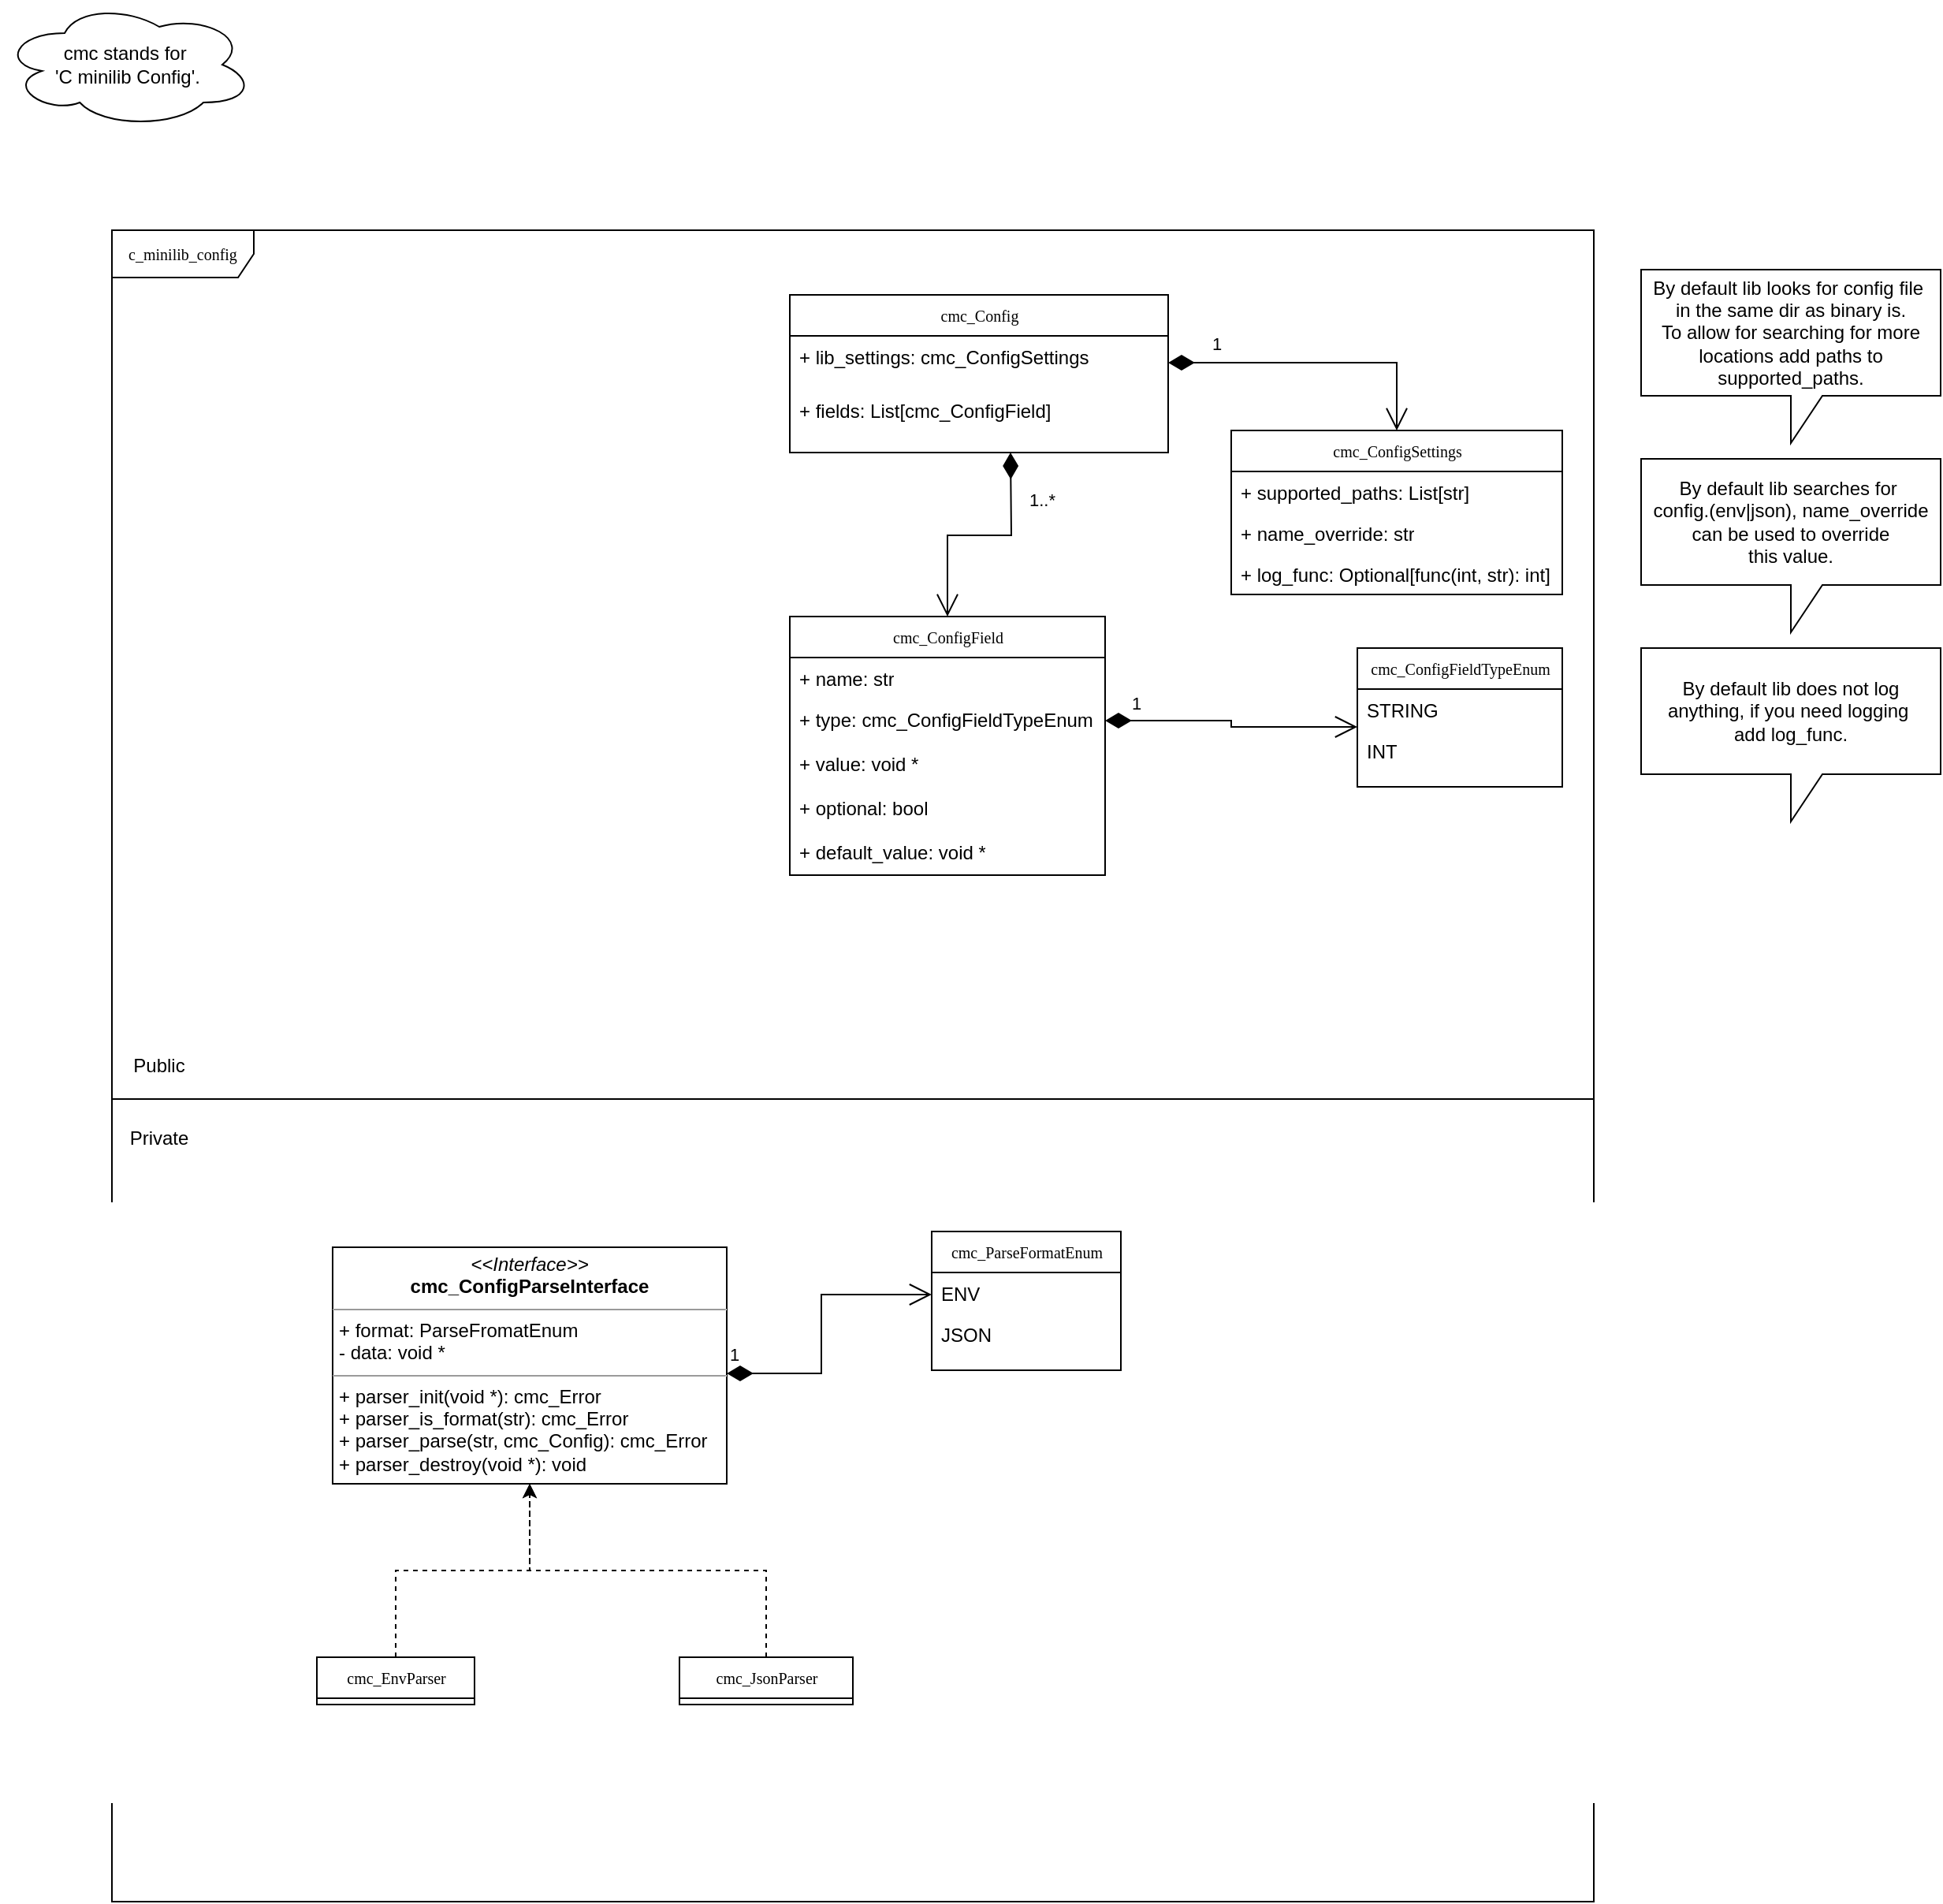 <mxfile version="26.2.9" pages="2">
  <diagram name="Data structures" id="c4acf3e9-155e-7222-9cf6-157b1a14988f">
    <mxGraphModel dx="3845" dy="2696" grid="1" gridSize="10" guides="1" tooltips="1" connect="1" arrows="1" fold="1" page="1" pageScale="1" pageWidth="850" pageHeight="1100" background="none" math="0" shadow="0">
      <root>
        <mxCell id="0" />
        <mxCell id="1" parent="0" />
        <mxCell id="17acba5748e5396b-20" value="cmc_ConfigSettings" style="swimlane;html=1;fontStyle=0;childLayout=stackLayout;horizontal=1;startSize=26;fillColor=none;horizontalStack=0;resizeParent=1;resizeLast=0;collapsible=1;marginBottom=0;swimlaneFillColor=#ffffff;rounded=0;shadow=0;comic=0;labelBackgroundColor=none;strokeWidth=1;fontFamily=Verdana;fontSize=10;align=center;" parent="1" vertex="1">
          <mxGeometry x="730" y="182" width="210" height="104" as="geometry">
            <mxRectangle x="350" y="42" width="80" height="30" as="alternateBounds" />
          </mxGeometry>
        </mxCell>
        <mxCell id="17acba5748e5396b-21" value="+ supported_paths: List[str]" style="text;html=1;strokeColor=none;fillColor=none;align=left;verticalAlign=top;spacingLeft=4;spacingRight=4;whiteSpace=wrap;overflow=hidden;rotatable=0;points=[[0,0.5],[1,0.5]];portConstraint=eastwest;" parent="17acba5748e5396b-20" vertex="1">
          <mxGeometry y="26" width="210" height="26" as="geometry" />
        </mxCell>
        <mxCell id="17acba5748e5396b-24" value="+ name_override: str" style="text;html=1;strokeColor=none;fillColor=none;align=left;verticalAlign=top;spacingLeft=4;spacingRight=4;whiteSpace=wrap;overflow=hidden;rotatable=0;points=[[0,0.5],[1,0.5]];portConstraint=eastwest;" parent="17acba5748e5396b-20" vertex="1">
          <mxGeometry y="52" width="210" height="26" as="geometry" />
        </mxCell>
        <mxCell id="7bNe5wSm_ZK88d3_lxAd-1" value="+ log_func: Optional[func(int, str): int]" style="text;html=1;strokeColor=none;fillColor=none;align=left;verticalAlign=top;spacingLeft=4;spacingRight=4;whiteSpace=wrap;overflow=hidden;rotatable=0;points=[[0,0.5],[1,0.5]];portConstraint=eastwest;" parent="17acba5748e5396b-20" vertex="1">
          <mxGeometry y="78" width="210" height="26" as="geometry" />
        </mxCell>
        <mxCell id="fTavBBmCNY1JCzPe186X-1" value="cmc_Config" style="swimlane;html=1;fontStyle=0;childLayout=stackLayout;horizontal=1;startSize=26;fillColor=none;horizontalStack=0;resizeParent=1;resizeLast=0;collapsible=1;marginBottom=0;swimlaneFillColor=#ffffff;rounded=0;shadow=0;comic=0;labelBackgroundColor=none;strokeWidth=1;fontFamily=Verdana;fontSize=10;align=center;" parent="1" vertex="1">
          <mxGeometry x="450" y="96" width="240" height="100" as="geometry" />
        </mxCell>
        <mxCell id="fTavBBmCNY1JCzPe186X-3" value="+ lib_settings: cmc_ConfigSettings" style="text;html=1;strokeColor=none;fillColor=none;align=left;verticalAlign=top;spacingLeft=4;spacingRight=4;whiteSpace=wrap;overflow=hidden;rotatable=0;points=[[0,0.5],[1,0.5]];portConstraint=eastwest;" parent="fTavBBmCNY1JCzPe186X-1" vertex="1">
          <mxGeometry y="26" width="240" height="34" as="geometry" />
        </mxCell>
        <mxCell id="fTavBBmCNY1JCzPe186X-2" value="+ fields: List[cmc_ConfigField]" style="text;html=1;strokeColor=none;fillColor=none;align=left;verticalAlign=top;spacingLeft=4;spacingRight=4;whiteSpace=wrap;overflow=hidden;rotatable=0;points=[[0,0.5],[1,0.5]];portConstraint=eastwest;" parent="fTavBBmCNY1JCzPe186X-1" vertex="1">
          <mxGeometry y="60" width="240" height="26" as="geometry" />
        </mxCell>
        <mxCell id="fTavBBmCNY1JCzPe186X-5" value="cmc_ConfigField" style="swimlane;html=1;fontStyle=0;childLayout=stackLayout;horizontal=1;startSize=26;fillColor=none;horizontalStack=0;resizeParent=1;resizeLast=0;collapsible=1;marginBottom=0;swimlaneFillColor=#ffffff;rounded=0;shadow=0;comic=0;labelBackgroundColor=none;strokeWidth=1;fontFamily=Verdana;fontSize=10;align=center;" parent="1" vertex="1">
          <mxGeometry x="450" y="300" width="200" height="164" as="geometry" />
        </mxCell>
        <mxCell id="fTavBBmCNY1JCzPe186X-6" value="+ name: str" style="text;html=1;strokeColor=none;fillColor=none;align=left;verticalAlign=top;spacingLeft=4;spacingRight=4;whiteSpace=wrap;overflow=hidden;rotatable=0;points=[[0,0.5],[1,0.5]];portConstraint=eastwest;" parent="fTavBBmCNY1JCzPe186X-5" vertex="1">
          <mxGeometry y="26" width="200" height="26" as="geometry" />
        </mxCell>
        <mxCell id="fTavBBmCNY1JCzPe186X-7" value="+ type: cmc_ConfigFieldTypeEnum" style="text;html=1;strokeColor=none;fillColor=none;align=left;verticalAlign=top;spacingLeft=4;spacingRight=4;whiteSpace=wrap;overflow=hidden;rotatable=0;points=[[0,0.5],[1,0.5]];portConstraint=eastwest;" parent="fTavBBmCNY1JCzPe186X-5" vertex="1">
          <mxGeometry y="52" width="200" height="28" as="geometry" />
        </mxCell>
        <mxCell id="fTavBBmCNY1JCzPe186X-14" value="+ value: void *" style="text;html=1;strokeColor=none;fillColor=none;align=left;verticalAlign=top;spacingLeft=4;spacingRight=4;whiteSpace=wrap;overflow=hidden;rotatable=0;points=[[0,0.5],[1,0.5]];portConstraint=eastwest;" parent="fTavBBmCNY1JCzPe186X-5" vertex="1">
          <mxGeometry y="80" width="200" height="28" as="geometry" />
        </mxCell>
        <mxCell id="lc1ZYweIaqk8mt9GpcHj-3" value="+ optional: bool" style="text;html=1;strokeColor=none;fillColor=none;align=left;verticalAlign=top;spacingLeft=4;spacingRight=4;whiteSpace=wrap;overflow=hidden;rotatable=0;points=[[0,0.5],[1,0.5]];portConstraint=eastwest;" parent="fTavBBmCNY1JCzPe186X-5" vertex="1">
          <mxGeometry y="108" width="200" height="28" as="geometry" />
        </mxCell>
        <mxCell id="lc1ZYweIaqk8mt9GpcHj-2" value="+ default_value: void *" style="text;html=1;strokeColor=none;fillColor=none;align=left;verticalAlign=top;spacingLeft=4;spacingRight=4;whiteSpace=wrap;overflow=hidden;rotatable=0;points=[[0,0.5],[1,0.5]];portConstraint=eastwest;" parent="fTavBBmCNY1JCzPe186X-5" vertex="1">
          <mxGeometry y="136" width="200" height="28" as="geometry" />
        </mxCell>
        <mxCell id="fTavBBmCNY1JCzPe186X-10" value="cmc_ConfigFieldTypeEnum" style="swimlane;html=1;fontStyle=0;childLayout=stackLayout;horizontal=1;startSize=26;fillColor=none;horizontalStack=0;resizeParent=1;resizeLast=0;collapsible=1;marginBottom=0;swimlaneFillColor=#ffffff;rounded=0;shadow=0;comic=0;labelBackgroundColor=none;strokeWidth=1;fontFamily=Verdana;fontSize=10;align=center;" parent="1" vertex="1">
          <mxGeometry x="810" y="320" width="130" height="88" as="geometry" />
        </mxCell>
        <mxCell id="fTavBBmCNY1JCzPe186X-11" value="STRING" style="text;html=1;strokeColor=none;fillColor=none;align=left;verticalAlign=top;spacingLeft=4;spacingRight=4;whiteSpace=wrap;overflow=hidden;rotatable=0;points=[[0,0.5],[1,0.5]];portConstraint=eastwest;" parent="fTavBBmCNY1JCzPe186X-10" vertex="1">
          <mxGeometry y="26" width="130" height="26" as="geometry" />
        </mxCell>
        <mxCell id="fTavBBmCNY1JCzPe186X-12" value="INT" style="text;html=1;strokeColor=none;fillColor=none;align=left;verticalAlign=top;spacingLeft=4;spacingRight=4;whiteSpace=wrap;overflow=hidden;rotatable=0;points=[[0,0.5],[1,0.5]];portConstraint=eastwest;" parent="fTavBBmCNY1JCzPe186X-10" vertex="1">
          <mxGeometry y="52" width="130" height="26" as="geometry" />
        </mxCell>
        <mxCell id="fTavBBmCNY1JCzPe186X-25" value="1" style="endArrow=open;html=1;endSize=12;startArrow=diamondThin;startSize=14;startFill=1;edgeStyle=orthogonalEdgeStyle;align=left;verticalAlign=bottom;rounded=0;entryX=0;entryY=0.923;entryDx=0;entryDy=0;entryPerimeter=0;exitX=1;exitY=0.5;exitDx=0;exitDy=0;" parent="1" source="fTavBBmCNY1JCzPe186X-7" target="fTavBBmCNY1JCzPe186X-11" edge="1">
          <mxGeometry x="-0.818" y="2" relative="1" as="geometry">
            <mxPoint x="650" y="348" as="sourcePoint" />
            <mxPoint x="760" y="348" as="targetPoint" />
            <mxPoint as="offset" />
          </mxGeometry>
        </mxCell>
        <mxCell id="fTavBBmCNY1JCzPe186X-26" value="1..*" style="endArrow=open;html=1;endSize=12;startArrow=diamondThin;startSize=14;startFill=1;edgeStyle=orthogonalEdgeStyle;align=left;verticalAlign=bottom;rounded=0;entryX=0.5;entryY=0;entryDx=0;entryDy=0;" parent="1" target="fTavBBmCNY1JCzPe186X-5" edge="1">
          <mxGeometry x="-0.455" y="10" relative="1" as="geometry">
            <mxPoint x="590" y="196" as="sourcePoint" />
            <mxPoint x="730" y="186" as="targetPoint" />
            <mxPoint as="offset" />
          </mxGeometry>
        </mxCell>
        <mxCell id="fTavBBmCNY1JCzPe186X-27" value="1" style="endArrow=open;html=1;endSize=12;startArrow=diamondThin;startSize=14;startFill=1;edgeStyle=orthogonalEdgeStyle;align=left;verticalAlign=bottom;rounded=0;entryX=0.5;entryY=0;entryDx=0;entryDy=0;" parent="1" source="fTavBBmCNY1JCzPe186X-3" target="17acba5748e5396b-20" edge="1">
          <mxGeometry x="-0.728" y="3" relative="1" as="geometry">
            <mxPoint x="660" y="126" as="sourcePoint" />
            <mxPoint x="820" y="126" as="targetPoint" />
            <mxPoint as="offset" />
          </mxGeometry>
        </mxCell>
        <mxCell id="fTavBBmCNY1JCzPe186X-44" value="Public" style="text;html=1;align=center;verticalAlign=middle;whiteSpace=wrap;rounded=0;" parent="1" vertex="1">
          <mxGeometry x="20" y="570" width="60" height="30" as="geometry" />
        </mxCell>
        <mxCell id="fTavBBmCNY1JCzPe186X-45" value="Private" style="text;html=1;align=center;verticalAlign=middle;whiteSpace=wrap;rounded=0;" parent="1" vertex="1">
          <mxGeometry x="20" y="616" width="60" height="30" as="geometry" />
        </mxCell>
        <mxCell id="fTavBBmCNY1JCzPe186X-46" value="cmc_ParseFormatEnum" style="swimlane;html=1;fontStyle=0;childLayout=stackLayout;horizontal=1;startSize=26;fillColor=none;horizontalStack=0;resizeParent=1;resizeLast=0;collapsible=1;marginBottom=0;swimlaneFillColor=#ffffff;rounded=0;shadow=0;comic=0;labelBackgroundColor=none;strokeWidth=1;fontFamily=Verdana;fontSize=10;align=center;" parent="1" vertex="1">
          <mxGeometry x="540" y="690" width="120" height="88" as="geometry" />
        </mxCell>
        <mxCell id="fTavBBmCNY1JCzPe186X-47" value="ENV" style="text;html=1;strokeColor=none;fillColor=none;align=left;verticalAlign=top;spacingLeft=4;spacingRight=4;whiteSpace=wrap;overflow=hidden;rotatable=0;points=[[0,0.5],[1,0.5]];portConstraint=eastwest;" parent="fTavBBmCNY1JCzPe186X-46" vertex="1">
          <mxGeometry y="26" width="120" height="26" as="geometry" />
        </mxCell>
        <mxCell id="fTavBBmCNY1JCzPe186X-48" value="JSON" style="text;html=1;strokeColor=none;fillColor=none;align=left;verticalAlign=top;spacingLeft=4;spacingRight=4;whiteSpace=wrap;overflow=hidden;rotatable=0;points=[[0,0.5],[1,0.5]];portConstraint=eastwest;" parent="fTavBBmCNY1JCzPe186X-46" vertex="1">
          <mxGeometry y="52" width="120" height="26" as="geometry" />
        </mxCell>
        <mxCell id="fTavBBmCNY1JCzPe186X-52" value="&lt;p style=&quot;margin:0px;margin-top:4px;text-align:center;&quot;&gt;&lt;i&gt;&amp;lt;&amp;lt;Interface&amp;gt;&amp;gt;&lt;/i&gt;&lt;br&gt;&lt;b&gt;cmc_ConfigParseInterface&lt;/b&gt;&lt;/p&gt;&lt;hr size=&quot;1&quot;&gt;&lt;p style=&quot;margin:0px;margin-left:4px;&quot;&gt;+ format: ParseFromatEnum&lt;br&gt;&lt;/p&gt;&lt;p style=&quot;margin:0px;margin-left:4px;&quot;&gt;- data: void *&lt;/p&gt;&lt;hr size=&quot;1&quot;&gt;&lt;p style=&quot;margin:0px;margin-left:4px;&quot;&gt;+ parser_init(void *): cmc_Error&lt;br&gt;+ parser_is_format(str): cmc_Error&lt;/p&gt;&lt;p style=&quot;margin:0px;margin-left:4px;&quot;&gt;+ parser_parse(str, cmc_Config): cmc_Error&lt;br&gt;+ parser_destroy(void *): void&lt;/p&gt;" style="verticalAlign=top;align=left;overflow=fill;fontSize=12;fontFamily=Helvetica;html=1;rounded=0;shadow=0;comic=0;labelBackgroundColor=none;strokeWidth=1" parent="1" vertex="1">
          <mxGeometry x="160" y="700" width="250" height="150" as="geometry" />
        </mxCell>
        <mxCell id="fTavBBmCNY1JCzPe186X-64" value="" style="edgeStyle=orthogonalEdgeStyle;rounded=0;orthogonalLoop=1;jettySize=auto;html=1;dashed=1;" parent="1" source="fTavBBmCNY1JCzPe186X-54" target="fTavBBmCNY1JCzPe186X-52" edge="1">
          <mxGeometry relative="1" as="geometry" />
        </mxCell>
        <mxCell id="fTavBBmCNY1JCzPe186X-54" value="cmc_EnvParser" style="swimlane;html=1;fontStyle=0;childLayout=stackLayout;horizontal=1;startSize=26;fillColor=none;horizontalStack=0;resizeParent=1;resizeLast=0;collapsible=1;marginBottom=0;swimlaneFillColor=#ffffff;rounded=0;shadow=0;comic=0;labelBackgroundColor=none;strokeWidth=1;fontFamily=Verdana;fontSize=10;align=center;" parent="1" vertex="1" collapsed="1">
          <mxGeometry x="150" y="960" width="100" height="30" as="geometry">
            <mxRectangle x="60" y="770" width="160" height="70" as="alternateBounds" />
          </mxGeometry>
        </mxCell>
        <mxCell id="fTavBBmCNY1JCzPe186X-66" value="" style="edgeStyle=orthogonalEdgeStyle;rounded=0;orthogonalLoop=1;jettySize=auto;html=1;entryX=0.5;entryY=1;entryDx=0;entryDy=0;dashed=1;" parent="1" source="fTavBBmCNY1JCzPe186X-62" target="fTavBBmCNY1JCzPe186X-52" edge="1">
          <mxGeometry relative="1" as="geometry">
            <mxPoint x="460" y="845" as="targetPoint" />
          </mxGeometry>
        </mxCell>
        <mxCell id="fTavBBmCNY1JCzPe186X-62" value="cmc_JsonParser" style="swimlane;html=1;fontStyle=0;childLayout=stackLayout;horizontal=1;startSize=26;fillColor=none;horizontalStack=0;resizeParent=1;resizeLast=0;collapsible=1;marginBottom=0;swimlaneFillColor=#ffffff;rounded=0;shadow=0;comic=0;labelBackgroundColor=none;strokeWidth=1;fontFamily=Verdana;fontSize=10;align=center;" parent="1" vertex="1" collapsed="1">
          <mxGeometry x="380" y="960" width="110" height="30" as="geometry">
            <mxRectangle x="290" y="770" width="160" height="70" as="alternateBounds" />
          </mxGeometry>
        </mxCell>
        <mxCell id="fTavBBmCNY1JCzPe186X-67" value="1" style="endArrow=open;html=1;endSize=12;startArrow=diamondThin;startSize=14;startFill=1;edgeStyle=orthogonalEdgeStyle;align=left;verticalAlign=bottom;rounded=0;" parent="1" edge="1">
          <mxGeometry x="-1" y="3" relative="1" as="geometry">
            <mxPoint x="410" y="780" as="sourcePoint" />
            <mxPoint x="540" y="730" as="targetPoint" />
            <Array as="points">
              <mxPoint x="470" y="780" />
              <mxPoint x="470" y="730" />
            </Array>
          </mxGeometry>
        </mxCell>
        <mxCell id="fTavBBmCNY1JCzPe186X-71" value="cmc stands for&amp;nbsp;&lt;div&gt;&#39;C minilib Config&#39;.&lt;/div&gt;" style="ellipse;shape=cloud;whiteSpace=wrap;html=1;" parent="1" vertex="1">
          <mxGeometry x="-50" y="-90" width="160" height="80" as="geometry" />
        </mxCell>
        <mxCell id="JeHgaarmfqv1zzxnwQzg-4" value="By default lib searches for&amp;nbsp;&lt;br&gt;config.(env|json), name_override can be used to override&lt;div&gt;this value.&lt;/div&gt;" style="shape=callout;whiteSpace=wrap;html=1;perimeter=calloutPerimeter;" parent="1" vertex="1">
          <mxGeometry x="990" y="200" width="190" height="110" as="geometry" />
        </mxCell>
        <mxCell id="JeHgaarmfqv1zzxnwQzg-6" value="By default lib looks for config file&amp;nbsp;&lt;div&gt;in the same dir as binary is.&lt;/div&gt;&lt;div&gt;To allow for searching for more locations add paths to supported_paths.&lt;/div&gt;" style="shape=callout;whiteSpace=wrap;html=1;perimeter=calloutPerimeter;" parent="1" vertex="1">
          <mxGeometry x="990" y="80" width="190" height="110" as="geometry" />
        </mxCell>
        <mxCell id="fTavBBmCNY1JCzPe186X-43" value="" style="endArrow=none;html=1;rounded=0;" parent="1" edge="1">
          <mxGeometry width="50" height="50" relative="1" as="geometry">
            <mxPoint x="20" y="606" as="sourcePoint" />
            <mxPoint x="960" y="606" as="targetPoint" />
          </mxGeometry>
        </mxCell>
        <mxCell id="7bNe5wSm_ZK88d3_lxAd-2" value="By default lib does not log anything, if you need logging&amp;nbsp;&lt;br&gt;&lt;div&gt;add log_func.&lt;/div&gt;" style="shape=callout;whiteSpace=wrap;html=1;perimeter=calloutPerimeter;" parent="1" vertex="1">
          <mxGeometry x="990" y="320" width="190" height="110" as="geometry" />
        </mxCell>
        <mxCell id="BcuSxMNXjEnMker8WTlD-1" value="c_minilib_config" style="shape=umlFrame;whiteSpace=wrap;html=1;rounded=0;shadow=0;comic=0;labelBackgroundColor=none;strokeWidth=1;fontFamily=Verdana;fontSize=10;align=center;width=90;height=30;movable=1;resizable=1;rotatable=1;deletable=1;editable=1;locked=0;connectable=1;" parent="1" vertex="1">
          <mxGeometry x="20" y="55" width="940" height="1060" as="geometry" />
        </mxCell>
      </root>
    </mxGraphModel>
  </diagram>
  <diagram id="eSAZJckSD9APAwyUzNQQ" name="Flow">
    <mxGraphModel dx="866" dy="1121" grid="1" gridSize="10" guides="1" tooltips="1" connect="1" arrows="1" fold="1" page="1" pageScale="1" pageWidth="850" pageHeight="1100" math="0" shadow="0">
      <root>
        <mxCell id="0" />
        <mxCell id="1" parent="0" />
        <mxCell id="dh92VzLmvfLHDKW4ut8s-1" value="Thread 1" style="swimlane;whiteSpace=wrap" vertex="1" parent="1">
          <mxGeometry x="164.5" y="128" width="280" height="570" as="geometry" />
        </mxCell>
        <mxCell id="dh92VzLmvfLHDKW4ut8s-2" value="" style="ellipse;shape=startState;fillColor=#000000;strokeColor=#ff0000;" vertex="1" parent="dh92VzLmvfLHDKW4ut8s-1">
          <mxGeometry x="100" y="40" width="30" height="30" as="geometry" />
        </mxCell>
        <mxCell id="dh92VzLmvfLHDKW4ut8s-3" value="" style="edgeStyle=elbowEdgeStyle;elbow=horizontal;verticalAlign=bottom;endArrow=open;endSize=8;strokeColor=#FF0000;endFill=1;rounded=0" edge="1" parent="dh92VzLmvfLHDKW4ut8s-1" source="dh92VzLmvfLHDKW4ut8s-2" target="dh92VzLmvfLHDKW4ut8s-4">
          <mxGeometry x="100" y="40" as="geometry">
            <mxPoint x="115" y="110" as="targetPoint" />
          </mxGeometry>
        </mxCell>
        <mxCell id="dh92VzLmvfLHDKW4ut8s-4" value="idle" style="" vertex="1" parent="dh92VzLmvfLHDKW4ut8s-1">
          <mxGeometry x="60" y="110" width="110" height="50" as="geometry" />
        </mxCell>
        <mxCell id="dh92VzLmvfLHDKW4ut8s-5" value="user action" style="" vertex="1" parent="dh92VzLmvfLHDKW4ut8s-1">
          <mxGeometry x="60" y="220" width="110" height="50" as="geometry" />
        </mxCell>
        <mxCell id="dh92VzLmvfLHDKW4ut8s-6" value="" style="endArrow=open;strokeColor=#FF0000;endFill=1;rounded=0" edge="1" parent="dh92VzLmvfLHDKW4ut8s-1" source="dh92VzLmvfLHDKW4ut8s-4" target="dh92VzLmvfLHDKW4ut8s-5">
          <mxGeometry relative="1" as="geometry" />
        </mxCell>
        <mxCell id="dh92VzLmvfLHDKW4ut8s-7" value="post command" style="" vertex="1" parent="dh92VzLmvfLHDKW4ut8s-1">
          <mxGeometry x="60" y="325" width="110" height="50" as="geometry" />
        </mxCell>
        <mxCell id="dh92VzLmvfLHDKW4ut8s-8" value="" style="endArrow=open;strokeColor=#FF0000;endFill=1;rounded=0" edge="1" parent="dh92VzLmvfLHDKW4ut8s-1" source="dh92VzLmvfLHDKW4ut8s-5" target="dh92VzLmvfLHDKW4ut8s-7">
          <mxGeometry relative="1" as="geometry" />
        </mxCell>
        <mxCell id="dh92VzLmvfLHDKW4ut8s-9" value="" style="edgeStyle=elbowEdgeStyle;elbow=horizontal;strokeColor=#FF0000;endArrow=open;endFill=1;rounded=0" edge="1" parent="dh92VzLmvfLHDKW4ut8s-1" source="dh92VzLmvfLHDKW4ut8s-7" target="dh92VzLmvfLHDKW4ut8s-4">
          <mxGeometry width="100" height="100" relative="1" as="geometry">
            <mxPoint x="160" y="290" as="sourcePoint" />
            <mxPoint x="260" y="190" as="targetPoint" />
            <Array as="points">
              <mxPoint x="30" y="250" />
            </Array>
          </mxGeometry>
        </mxCell>
        <mxCell id="dh92VzLmvfLHDKW4ut8s-10" value="Thread 2" style="swimlane;whiteSpace=wrap" vertex="1" parent="1">
          <mxGeometry x="444.5" y="128" width="280" height="570" as="geometry" />
        </mxCell>
        <mxCell id="dh92VzLmvfLHDKW4ut8s-11" value="" style="ellipse;shape=startState;fillColor=#000000;strokeColor=#ff0000;" vertex="1" parent="dh92VzLmvfLHDKW4ut8s-10">
          <mxGeometry x="60" y="40" width="30" height="30" as="geometry" />
        </mxCell>
        <mxCell id="dh92VzLmvfLHDKW4ut8s-12" value="" style="edgeStyle=elbowEdgeStyle;elbow=horizontal;verticalAlign=bottom;endArrow=open;endSize=8;strokeColor=#FF0000;endFill=1;rounded=0" edge="1" parent="dh92VzLmvfLHDKW4ut8s-10" source="dh92VzLmvfLHDKW4ut8s-11" target="dh92VzLmvfLHDKW4ut8s-13">
          <mxGeometry x="40" y="20" as="geometry">
            <mxPoint x="55" y="90" as="targetPoint" />
          </mxGeometry>
        </mxCell>
        <mxCell id="dh92VzLmvfLHDKW4ut8s-13" value="idle" style="" vertex="1" parent="dh92VzLmvfLHDKW4ut8s-10">
          <mxGeometry x="20" y="110" width="110" height="50" as="geometry" />
        </mxCell>
        <mxCell id="dh92VzLmvfLHDKW4ut8s-14" value="check for &#xa;new commands" style="" vertex="1" parent="dh92VzLmvfLHDKW4ut8s-10">
          <mxGeometry x="20" y="220" width="110" height="50" as="geometry" />
        </mxCell>
        <mxCell id="dh92VzLmvfLHDKW4ut8s-15" value="" style="endArrow=open;strokeColor=#FF0000;endFill=1;rounded=0" edge="1" parent="dh92VzLmvfLHDKW4ut8s-10" source="dh92VzLmvfLHDKW4ut8s-13" target="dh92VzLmvfLHDKW4ut8s-14">
          <mxGeometry relative="1" as="geometry" />
        </mxCell>
        <mxCell id="dh92VzLmvfLHDKW4ut8s-16" value="command queue" style="" vertex="1" parent="dh92VzLmvfLHDKW4ut8s-10">
          <mxGeometry x="20" y="325" width="110" height="50" as="geometry" />
        </mxCell>
        <mxCell id="dh92VzLmvfLHDKW4ut8s-17" value="" style="endArrow=open;strokeColor=#FF0000;endFill=1;rounded=0" edge="1" parent="dh92VzLmvfLHDKW4ut8s-10" source="dh92VzLmvfLHDKW4ut8s-14" target="dh92VzLmvfLHDKW4ut8s-16">
          <mxGeometry relative="1" as="geometry" />
        </mxCell>
        <mxCell id="dh92VzLmvfLHDKW4ut8s-18" value="queue empty" style="rhombus;fillColor=#ffffc0;strokeColor=#ff0000;" vertex="1" parent="dh92VzLmvfLHDKW4ut8s-10">
          <mxGeometry x="150" y="225" width="80" height="40" as="geometry" />
        </mxCell>
        <mxCell id="dh92VzLmvfLHDKW4ut8s-19" value="yes" style="edgeStyle=elbowEdgeStyle;elbow=horizontal;align=left;verticalAlign=bottom;endArrow=open;endSize=8;strokeColor=#FF0000;exitX=0.5;exitY=0;endFill=1;rounded=0;entryX=0.75;entryY=0.5;entryPerimeter=0" edge="1" parent="dh92VzLmvfLHDKW4ut8s-10" source="dh92VzLmvfLHDKW4ut8s-18" target="dh92VzLmvfLHDKW4ut8s-22">
          <mxGeometry x="-1" relative="1" as="geometry">
            <mxPoint x="160" y="150" as="targetPoint" />
            <Array as="points">
              <mxPoint x="190" y="180" />
            </Array>
          </mxGeometry>
        </mxCell>
        <mxCell id="dh92VzLmvfLHDKW4ut8s-20" value="no" style="edgeStyle=elbowEdgeStyle;elbow=horizontal;align=left;verticalAlign=top;endArrow=open;endSize=8;strokeColor=#FF0000;endFill=1;rounded=0" edge="1" parent="dh92VzLmvfLHDKW4ut8s-10" source="dh92VzLmvfLHDKW4ut8s-18" target="dh92VzLmvfLHDKW4ut8s-24">
          <mxGeometry x="-1" relative="1" as="geometry">
            <mxPoint x="190" y="305" as="targetPoint" />
          </mxGeometry>
        </mxCell>
        <mxCell id="dh92VzLmvfLHDKW4ut8s-21" value="" style="endArrow=open;strokeColor=#FF0000;endFill=1;rounded=0" edge="1" parent="dh92VzLmvfLHDKW4ut8s-10" source="dh92VzLmvfLHDKW4ut8s-14" target="dh92VzLmvfLHDKW4ut8s-18">
          <mxGeometry relative="1" as="geometry" />
        </mxCell>
        <mxCell id="dh92VzLmvfLHDKW4ut8s-22" value="" style="shape=line;strokeWidth=6;strokeColor=#ff0000;rotation=90" vertex="1" parent="dh92VzLmvfLHDKW4ut8s-10">
          <mxGeometry x="130" y="127.5" width="50" height="15" as="geometry" />
        </mxCell>
        <mxCell id="dh92VzLmvfLHDKW4ut8s-23" value="" style="edgeStyle=elbowEdgeStyle;elbow=horizontal;verticalAlign=bottom;endArrow=open;endSize=8;strokeColor=#FF0000;endFill=1;rounded=0" edge="1" parent="dh92VzLmvfLHDKW4ut8s-10" source="dh92VzLmvfLHDKW4ut8s-22" target="dh92VzLmvfLHDKW4ut8s-13">
          <mxGeometry x="130" y="90" as="geometry">
            <mxPoint x="230" y="140" as="targetPoint" />
          </mxGeometry>
        </mxCell>
        <mxCell id="dh92VzLmvfLHDKW4ut8s-24" value="dispatch&#xa;command&#xa;worker thread" style="" vertex="1" parent="dh92VzLmvfLHDKW4ut8s-10">
          <mxGeometry x="140" y="325" width="110" height="50" as="geometry" />
        </mxCell>
        <mxCell id="dh92VzLmvfLHDKW4ut8s-25" value="critical&#xa;section" style="shape=note;whiteSpace=wrap;size=17" vertex="1" parent="dh92VzLmvfLHDKW4ut8s-10">
          <mxGeometry x="105" y="490" width="100" height="50" as="geometry" />
        </mxCell>
        <mxCell id="dh92VzLmvfLHDKW4ut8s-26" value="" style="endArrow=none;strokeColor=#FF0000;endFill=0;rounded=0;dashed=1" edge="1" parent="dh92VzLmvfLHDKW4ut8s-10" source="dh92VzLmvfLHDKW4ut8s-16" target="dh92VzLmvfLHDKW4ut8s-25">
          <mxGeometry relative="1" as="geometry" />
        </mxCell>
        <mxCell id="dh92VzLmvfLHDKW4ut8s-27" value="" style="whiteSpace=wrap;strokeColor=#FF0000;fillColor=#FF0000" vertex="1" parent="dh92VzLmvfLHDKW4ut8s-10">
          <mxGeometry x="245" y="395" width="5" height="45" as="geometry" />
        </mxCell>
        <mxCell id="dh92VzLmvfLHDKW4ut8s-28" value="" style="edgeStyle=elbowEdgeStyle;elbow=horizontal;entryX=0;entryY=0.5;strokeColor=#FF0000;endArrow=open;endFill=1;rounded=0" edge="1" parent="dh92VzLmvfLHDKW4ut8s-10" source="dh92VzLmvfLHDKW4ut8s-24" target="dh92VzLmvfLHDKW4ut8s-27">
          <mxGeometry width="100" height="100" relative="1" as="geometry">
            <mxPoint x="60" y="480" as="sourcePoint" />
            <mxPoint x="160" y="380" as="targetPoint" />
            <Array as="points">
              <mxPoint x="195" y="400" />
            </Array>
          </mxGeometry>
        </mxCell>
        <mxCell id="dh92VzLmvfLHDKW4ut8s-29" value="Thread 3" style="swimlane;whiteSpace=wrap" vertex="1" parent="1">
          <mxGeometry x="724.5" y="128" width="280" height="570" as="geometry" />
        </mxCell>
        <mxCell id="dh92VzLmvfLHDKW4ut8s-30" value="process&#xa;command" style="" vertex="1" parent="dh92VzLmvfLHDKW4ut8s-29">
          <mxGeometry x="90" y="405" width="110" height="50" as="geometry" />
        </mxCell>
        <mxCell id="dh92VzLmvfLHDKW4ut8s-31" value="" style="edgeStyle=elbowEdgeStyle;elbow=horizontal;strokeColor=#FF0000;endArrow=open;endFill=1;rounded=0;entryX=0.25;entryY=0.5;entryPerimeter=0" edge="1" parent="dh92VzLmvfLHDKW4ut8s-29" target="dh92VzLmvfLHDKW4ut8s-22">
          <mxGeometry width="100" height="100" relative="1" as="geometry">
            <mxPoint x="-30" y="410" as="sourcePoint" />
            <mxPoint x="-120" y="120" as="targetPoint" />
            <Array as="points">
              <mxPoint x="-10" y="135" />
            </Array>
          </mxGeometry>
        </mxCell>
        <mxCell id="dh92VzLmvfLHDKW4ut8s-32" value="" style="edgeStyle=none;strokeColor=#FF0000;endArrow=open;endFill=1;rounded=0" edge="1" parent="dh92VzLmvfLHDKW4ut8s-29" target="dh92VzLmvfLHDKW4ut8s-30">
          <mxGeometry width="100" height="100" relative="1" as="geometry">
            <mxPoint x="-30" y="429.5" as="sourcePoint" />
            <mxPoint x="90" y="429.5" as="targetPoint" />
          </mxGeometry>
        </mxCell>
        <mxCell id="dh92VzLmvfLHDKW4ut8s-33" value="" style="ellipse;shape=endState;fillColor=#000000;strokeColor=#ff0000" vertex="1" parent="dh92VzLmvfLHDKW4ut8s-29">
          <mxGeometry x="130" y="500" width="30" height="30" as="geometry" />
        </mxCell>
        <mxCell id="dh92VzLmvfLHDKW4ut8s-34" value="" style="endArrow=open;strokeColor=#FF0000;endFill=1;rounded=0" edge="1" parent="dh92VzLmvfLHDKW4ut8s-29" source="dh92VzLmvfLHDKW4ut8s-30" target="dh92VzLmvfLHDKW4ut8s-33">
          <mxGeometry relative="1" as="geometry" />
        </mxCell>
        <mxCell id="dh92VzLmvfLHDKW4ut8s-35" value="" style="endArrow=open;strokeColor=#FF0000;endFill=1;rounded=0" edge="1" parent="1" source="dh92VzLmvfLHDKW4ut8s-7" target="dh92VzLmvfLHDKW4ut8s-16">
          <mxGeometry relative="1" as="geometry" />
        </mxCell>
        <mxCell id="dh92VzLmvfLHDKW4ut8s-36" value="c minilib config" style="swimlane;whiteSpace=wrap" vertex="1" parent="1">
          <mxGeometry x="130" y="880" width="280" height="800" as="geometry" />
        </mxCell>
        <mxCell id="dh92VzLmvfLHDKW4ut8s-37" value="" style="ellipse;shape=startState;fillColor=#000000;strokeColor=#ff0000;" vertex="1" parent="dh92VzLmvfLHDKW4ut8s-36">
          <mxGeometry x="100" y="40" width="30" height="30" as="geometry" />
        </mxCell>
        <mxCell id="dh92VzLmvfLHDKW4ut8s-38" value="" style="edgeStyle=elbowEdgeStyle;elbow=horizontal;verticalAlign=bottom;endArrow=open;endSize=8;strokeColor=#FF0000;endFill=1;rounded=0" edge="1" parent="dh92VzLmvfLHDKW4ut8s-36" source="dh92VzLmvfLHDKW4ut8s-37" target="dh92VzLmvfLHDKW4ut8s-39">
          <mxGeometry x="100" y="40" as="geometry">
            <mxPoint x="115" y="110" as="targetPoint" />
          </mxGeometry>
        </mxCell>
        <mxCell id="dh92VzLmvfLHDKW4ut8s-39" value="initiate library" style="" vertex="1" parent="dh92VzLmvfLHDKW4ut8s-36">
          <mxGeometry x="60" y="110" width="110" height="50" as="geometry" />
        </mxCell>
        <mxCell id="dh92VzLmvfLHDKW4ut8s-40" value="create config" style="" vertex="1" parent="dh92VzLmvfLHDKW4ut8s-36">
          <mxGeometry x="60" y="220" width="110" height="50" as="geometry" />
        </mxCell>
        <mxCell id="dh92VzLmvfLHDKW4ut8s-41" value="" style="endArrow=open;strokeColor=#FF0000;endFill=1;rounded=0" edge="1" parent="dh92VzLmvfLHDKW4ut8s-36" source="dh92VzLmvfLHDKW4ut8s-39" target="dh92VzLmvfLHDKW4ut8s-40">
          <mxGeometry relative="1" as="geometry" />
        </mxCell>
        <mxCell id="dh92VzLmvfLHDKW4ut8s-42" value="add fields" style="" vertex="1" parent="dh92VzLmvfLHDKW4ut8s-36">
          <mxGeometry x="60" y="325" width="110" height="50" as="geometry" />
        </mxCell>
        <mxCell id="dh92VzLmvfLHDKW4ut8s-43" value="" style="endArrow=open;strokeColor=#FF0000;endFill=1;rounded=0" edge="1" parent="dh92VzLmvfLHDKW4ut8s-36" source="dh92VzLmvfLHDKW4ut8s-40" target="dh92VzLmvfLHDKW4ut8s-42">
          <mxGeometry relative="1" as="geometry" />
        </mxCell>
        <mxCell id="dh92VzLmvfLHDKW4ut8s-46" value="parse_config" style="" vertex="1" parent="dh92VzLmvfLHDKW4ut8s-36">
          <mxGeometry x="60" y="430" width="110" height="50" as="geometry" />
        </mxCell>
        <mxCell id="dh92VzLmvfLHDKW4ut8s-47" value="" style="endArrow=open;strokeColor=#FF0000;endFill=1;rounded=0" edge="1" parent="dh92VzLmvfLHDKW4ut8s-36" target="dh92VzLmvfLHDKW4ut8s-46">
          <mxGeometry relative="1" as="geometry">
            <mxPoint x="115" y="375" as="sourcePoint" />
          </mxGeometry>
        </mxCell>
        <mxCell id="dh92VzLmvfLHDKW4ut8s-48" value="use config&#xa;(get funcs)" style="" vertex="1" parent="dh92VzLmvfLHDKW4ut8s-36">
          <mxGeometry x="60" y="535" width="110" height="50" as="geometry" />
        </mxCell>
        <mxCell id="dh92VzLmvfLHDKW4ut8s-49" value="" style="endArrow=open;strokeColor=#FF0000;endFill=1;rounded=0" edge="1" parent="dh92VzLmvfLHDKW4ut8s-36" target="dh92VzLmvfLHDKW4ut8s-48">
          <mxGeometry relative="1" as="geometry">
            <mxPoint x="115" y="480" as="sourcePoint" />
          </mxGeometry>
        </mxCell>
        <mxCell id="e1Vnlqy58jGOIDbIs_X0-3" value="destroy config" style="" vertex="1" parent="dh92VzLmvfLHDKW4ut8s-36">
          <mxGeometry x="60" y="640" width="110" height="50" as="geometry" />
        </mxCell>
        <mxCell id="e1Vnlqy58jGOIDbIs_X0-4" value="" style="endArrow=open;strokeColor=#FF0000;endFill=1;rounded=0" edge="1" parent="dh92VzLmvfLHDKW4ut8s-36" target="e1Vnlqy58jGOIDbIs_X0-3">
          <mxGeometry relative="1" as="geometry">
            <mxPoint x="115" y="585" as="sourcePoint" />
          </mxGeometry>
        </mxCell>
        <mxCell id="e1Vnlqy58jGOIDbIs_X0-5" value="" style="ellipse;html=1;shape=endState;fillColor=#000000;strokeColor=#ff0000;" vertex="1" parent="dh92VzLmvfLHDKW4ut8s-36">
          <mxGeometry x="100" y="730" width="30" height="30" as="geometry" />
        </mxCell>
        <mxCell id="e1Vnlqy58jGOIDbIs_X0-6" value="" style="edgeStyle=elbowEdgeStyle;elbow=horizontal;verticalAlign=bottom;endArrow=open;endSize=8;strokeColor=#FF0000;endFill=1;rounded=0" edge="1" parent="dh92VzLmvfLHDKW4ut8s-36">
          <mxGeometry x="-30" y="-840" as="geometry">
            <mxPoint x="114.97" y="730" as="targetPoint" />
            <mxPoint x="114.97" y="690" as="sourcePoint" />
          </mxGeometry>
        </mxCell>
      </root>
    </mxGraphModel>
  </diagram>
</mxfile>
